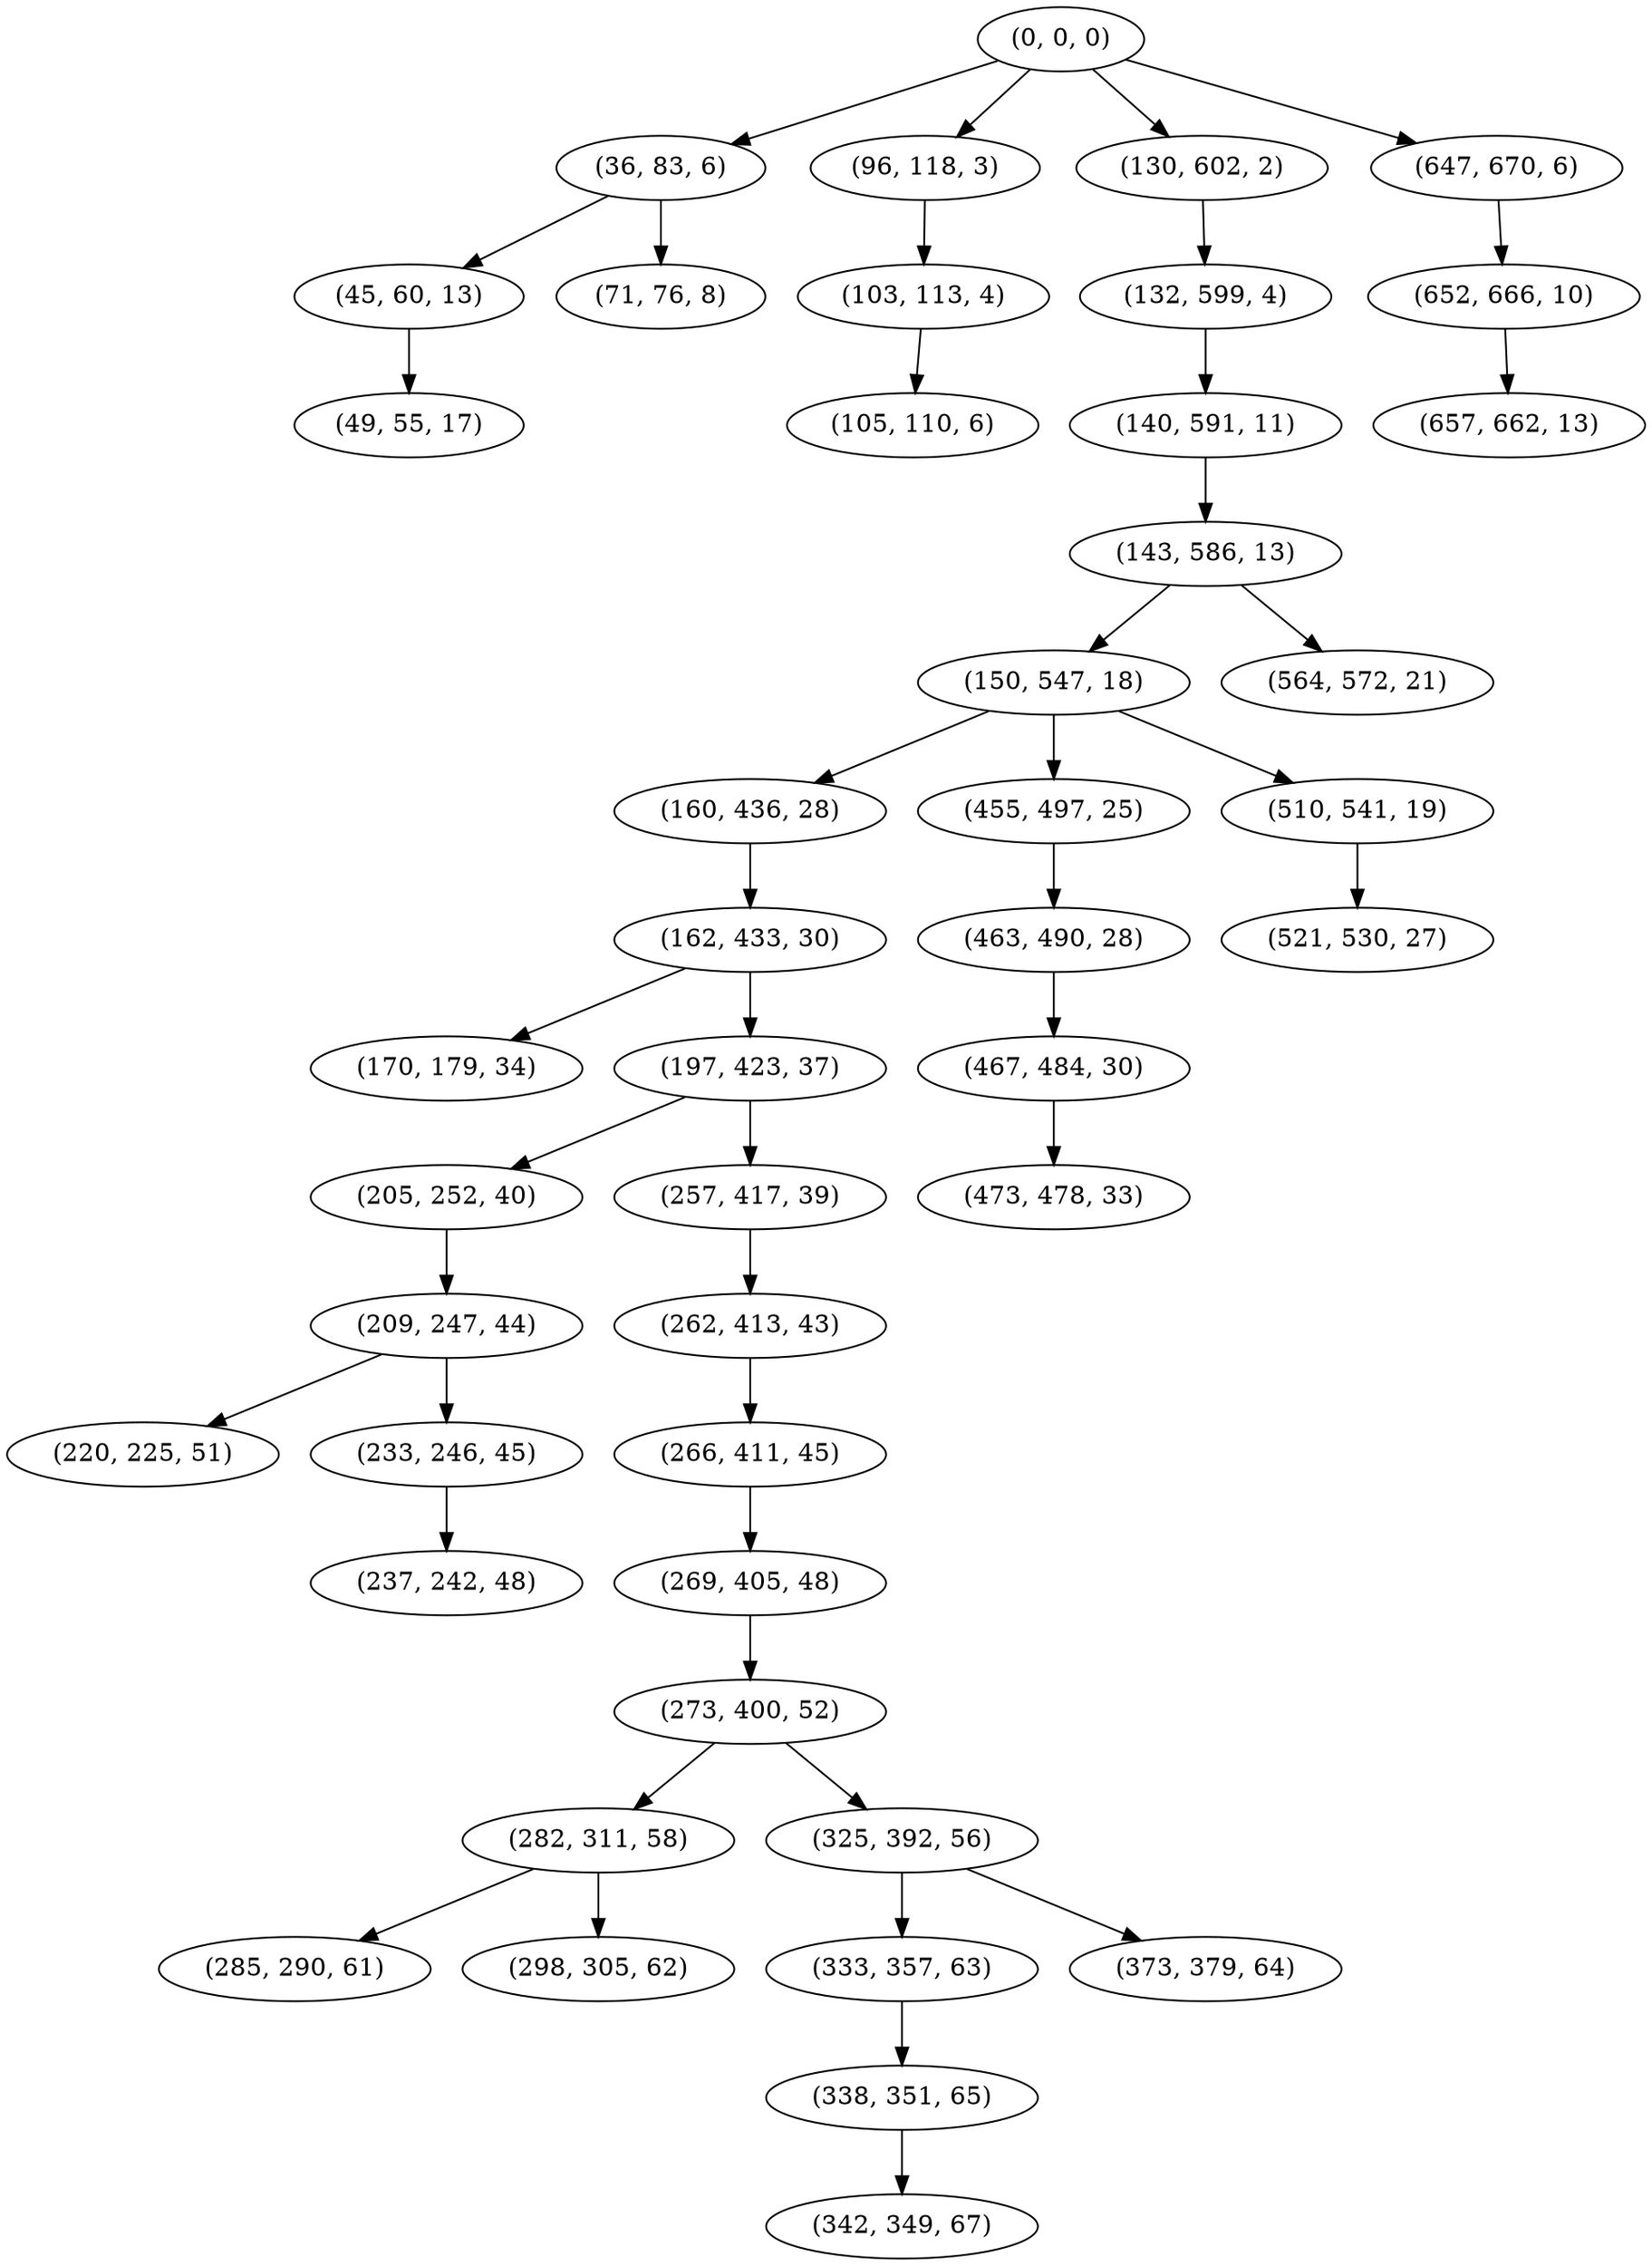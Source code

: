 digraph tree {
    "(0, 0, 0)";
    "(36, 83, 6)";
    "(45, 60, 13)";
    "(49, 55, 17)";
    "(71, 76, 8)";
    "(96, 118, 3)";
    "(103, 113, 4)";
    "(105, 110, 6)";
    "(130, 602, 2)";
    "(132, 599, 4)";
    "(140, 591, 11)";
    "(143, 586, 13)";
    "(150, 547, 18)";
    "(160, 436, 28)";
    "(162, 433, 30)";
    "(170, 179, 34)";
    "(197, 423, 37)";
    "(205, 252, 40)";
    "(209, 247, 44)";
    "(220, 225, 51)";
    "(233, 246, 45)";
    "(237, 242, 48)";
    "(257, 417, 39)";
    "(262, 413, 43)";
    "(266, 411, 45)";
    "(269, 405, 48)";
    "(273, 400, 52)";
    "(282, 311, 58)";
    "(285, 290, 61)";
    "(298, 305, 62)";
    "(325, 392, 56)";
    "(333, 357, 63)";
    "(338, 351, 65)";
    "(342, 349, 67)";
    "(373, 379, 64)";
    "(455, 497, 25)";
    "(463, 490, 28)";
    "(467, 484, 30)";
    "(473, 478, 33)";
    "(510, 541, 19)";
    "(521, 530, 27)";
    "(564, 572, 21)";
    "(647, 670, 6)";
    "(652, 666, 10)";
    "(657, 662, 13)";
    "(0, 0, 0)" -> "(36, 83, 6)";
    "(0, 0, 0)" -> "(96, 118, 3)";
    "(0, 0, 0)" -> "(130, 602, 2)";
    "(0, 0, 0)" -> "(647, 670, 6)";
    "(36, 83, 6)" -> "(45, 60, 13)";
    "(36, 83, 6)" -> "(71, 76, 8)";
    "(45, 60, 13)" -> "(49, 55, 17)";
    "(96, 118, 3)" -> "(103, 113, 4)";
    "(103, 113, 4)" -> "(105, 110, 6)";
    "(130, 602, 2)" -> "(132, 599, 4)";
    "(132, 599, 4)" -> "(140, 591, 11)";
    "(140, 591, 11)" -> "(143, 586, 13)";
    "(143, 586, 13)" -> "(150, 547, 18)";
    "(143, 586, 13)" -> "(564, 572, 21)";
    "(150, 547, 18)" -> "(160, 436, 28)";
    "(150, 547, 18)" -> "(455, 497, 25)";
    "(150, 547, 18)" -> "(510, 541, 19)";
    "(160, 436, 28)" -> "(162, 433, 30)";
    "(162, 433, 30)" -> "(170, 179, 34)";
    "(162, 433, 30)" -> "(197, 423, 37)";
    "(197, 423, 37)" -> "(205, 252, 40)";
    "(197, 423, 37)" -> "(257, 417, 39)";
    "(205, 252, 40)" -> "(209, 247, 44)";
    "(209, 247, 44)" -> "(220, 225, 51)";
    "(209, 247, 44)" -> "(233, 246, 45)";
    "(233, 246, 45)" -> "(237, 242, 48)";
    "(257, 417, 39)" -> "(262, 413, 43)";
    "(262, 413, 43)" -> "(266, 411, 45)";
    "(266, 411, 45)" -> "(269, 405, 48)";
    "(269, 405, 48)" -> "(273, 400, 52)";
    "(273, 400, 52)" -> "(282, 311, 58)";
    "(273, 400, 52)" -> "(325, 392, 56)";
    "(282, 311, 58)" -> "(285, 290, 61)";
    "(282, 311, 58)" -> "(298, 305, 62)";
    "(325, 392, 56)" -> "(333, 357, 63)";
    "(325, 392, 56)" -> "(373, 379, 64)";
    "(333, 357, 63)" -> "(338, 351, 65)";
    "(338, 351, 65)" -> "(342, 349, 67)";
    "(455, 497, 25)" -> "(463, 490, 28)";
    "(463, 490, 28)" -> "(467, 484, 30)";
    "(467, 484, 30)" -> "(473, 478, 33)";
    "(510, 541, 19)" -> "(521, 530, 27)";
    "(647, 670, 6)" -> "(652, 666, 10)";
    "(652, 666, 10)" -> "(657, 662, 13)";
}
